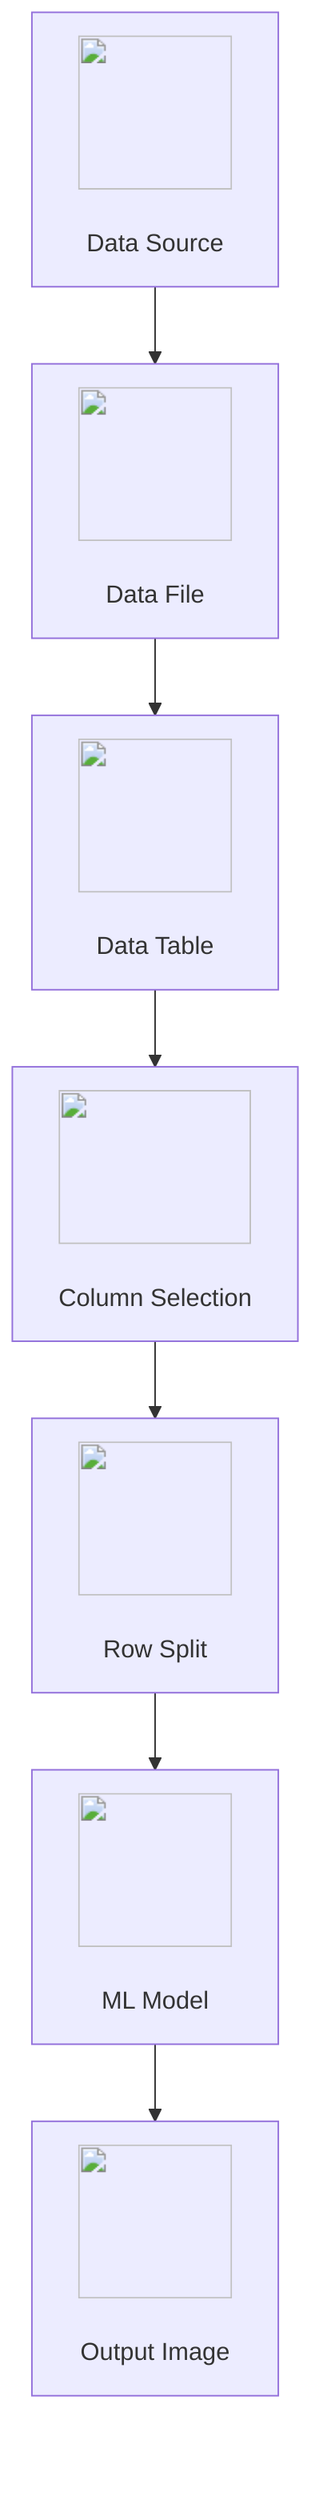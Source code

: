 flowchart TD
    A["<img src='icons/database.svg' width=100 height=100/> <br/> Data Source"]
    B["<img src='icons/file.svg' width=100 height=100/> <br/> Data File"]
    C["<img src='icons/table.svg' width=100 height=100/> <br/> Data Table"]
    D["<img src='icons/column_split.svg' width=100 height=100/> <br/> Column Selection"]
    E["<img src='icons/row_split.svg' width=100 height=100/> <br/> Row Split"]
    F["<img src='icons/brain.svg' width=100 height=100/> <br/> ML Model"]
    G["<img src='icons/image.svg' width=100 height=100/> <br/> Output Image"]

    A --> B --> C --> D --> E --> F --> G